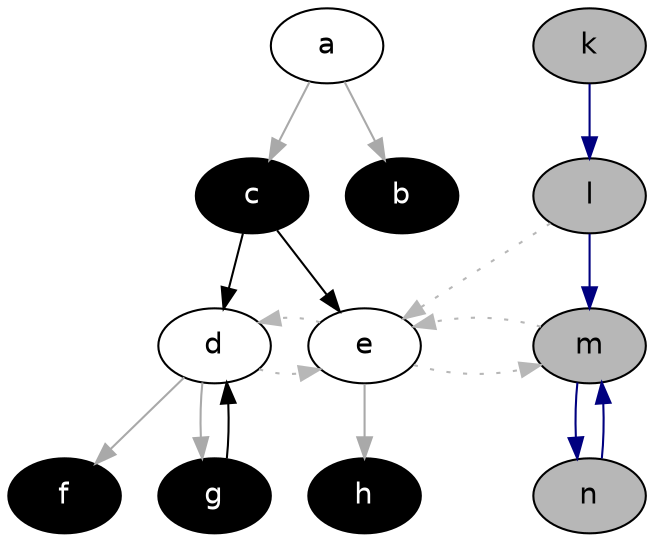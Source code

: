 digraph G {
  rankdir="TB"
  node [shape=oval style=filled fontname=Helvetica fontsize=14]
  node [fillcolor="#ffffff" fontcolor="#000000"] a d e
  node [fillcolor="#000000" fontcolor="#ffffff"] c b f g h
  node [fillcolor="#b7b7b7" fontcolor="#000000"] k l m n
  edge [dir=forward color="#A9A9A9" style="solid"]
        "a" -> "c" 
        "a" -> "b" 
        "d" -> "f" 
        "d" -> "g" 
        "e" -> "h" 
  edge [dir=forward color="#000080" style="solid"]
        "k" -> "l" 
        "l" -> "m" 
        "m" -> "n" 
        "n" -> "m" 
  edge [dir=forward color="#000000" style="solid"]
        "c" -> "d" 
        "c" -> "e" 
        "g" -> "d" 
  edge [dir=forward color="#b7b7b7" style="dotted" constraint=false]
        "l" -> "e" 
        "d" -> "e" 
        "e" -> "d" 
        "e" -> "m" 
        "m" -> "e" 

}